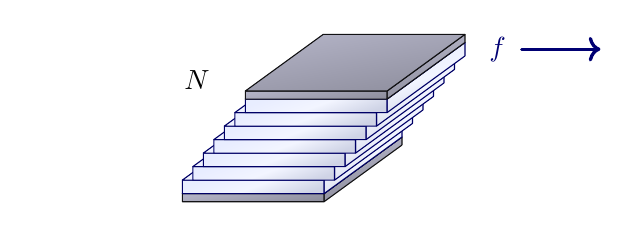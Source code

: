\colorlet{mydarkblue}{blue!40!black}
\colorlet{myblue}{blue!70!black}
\colorlet{myred}{red!65!black}
\colorlet{myorange}{orange!90!black!90}
\colorlet{vcol}{blue!45!black}
\colorlet{watercol}{blue!80!cyan!10!white}
\colorlet{darkwatercol}{blue!80!cyan!80!black!30!white}
\colorlet{metalcol}{blue!25!black!30!white}
\tikzstyle{piston}=[blue!50!black,top color=blue!30,bottom color=blue!50,middle color=blue!20,shading angle=0]
\tikzstyle{water}=[draw=mydarkblue,rounded corners=0.1,top color=watercol!90,bottom color=watercol!90!black,middle color=watercol!50,shading angle=20]
\tikzstyle{horizontal water}=[water,top color=watercol!90!black!90,bottom color=watercol!90!black!90,middle color=watercol!80,shading angle=0]
\tikzstyle{metal}=[draw=metalcol!10!black,rounded corners=0.1,top color=metalcol,bottom color=metalcol!80!black,shading angle=10]
\tikzstyle{vvec}=[->,very thick,vcol,line cap=round]
\tikzstyle{force}=[->,myred,very thick,line cap=round]
\tikzstyle{width}=[{Latex[length=4,width=3]}-{Latex[length=4,width=3]}]
\def\tick#1#2{\draw[thick] (#1)++(#2:0.12) --++ (#2-180:0.24)}

\begin{tikzpicture}[x={(1cm,0)},y={(0.55cm,0.40cm)},z={(0,1cm)}]
  \def\L{1.8}   % cube side
  \def\H{1.2}   % total height
  \def\d{0.8}   % total distance
  \def\N{7}     % number of layers
  \def\t{\H/\N} % layer thickness
  \def\layer#1#2#3#4{
    \draw[#1] (#2+\L,0,#3) --++ (0,\L,0) --++ (0,0,-#4) --++ (0,-\L,0) -- cycle;
    \draw[#1] (#2,0,#3) --++ (\L,0,0) --++ (0,0,-#4) --++ (-\L,0,0) -- cycle;
    \draw[#1] (#2,0,#3) --++ (\L,0,0) --++ (0,\L,0) --++ (-\L,0,0) -- cycle;
  }

  \layer{metal}{0}{0}{0.6*\t}
  \foreach \i [evaluate={\x=(\i-1)*\d/(\N-1); \ya=\i*\H/\N; \yb=(\i-1)*\H/\N;}] in {1,...,\N}{
    \layer{water}{\x}{\ya}{\t}
  }
  \layer{metal}{\d}{\H+0.6*\t}{0.6*\t}
  \draw[vvec] (1.4*\L+\d,\L,\H-0.5*\t) --++ (1,0,0) node[below=0,right=-1] {$f$};
	\node at (\d-0.45*\L,0.2*\L,\H+0.6*\t) {$N$};
\end{tikzpicture}
